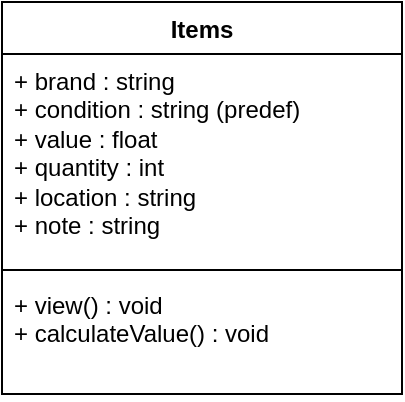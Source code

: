 <mxfile version="22.1.16" type="device">
  <diagram id="C5RBs43oDa-KdzZeNtuy" name="Page-1">
    <mxGraphModel dx="1232" dy="1187" grid="1" gridSize="10" guides="1" tooltips="1" connect="1" arrows="1" fold="1" page="1" pageScale="1" pageWidth="827" pageHeight="1169" math="0" shadow="0">
      <root>
        <mxCell id="WIyWlLk6GJQsqaUBKTNV-0" />
        <mxCell id="WIyWlLk6GJQsqaUBKTNV-1" parent="WIyWlLk6GJQsqaUBKTNV-0" />
        <mxCell id="UAmZXl30zNIk4IASY_Pk-0" value="Items" style="swimlane;fontStyle=1;align=center;verticalAlign=top;childLayout=stackLayout;horizontal=1;startSize=26;horizontalStack=0;resizeParent=1;resizeParentMax=0;resizeLast=0;collapsible=1;marginBottom=0;whiteSpace=wrap;html=1;" vertex="1" parent="WIyWlLk6GJQsqaUBKTNV-1">
          <mxGeometry x="80" y="80" width="200" height="196" as="geometry">
            <mxRectangle x="320" y="40" width="90" height="30" as="alternateBounds" />
          </mxGeometry>
        </mxCell>
        <mxCell id="UAmZXl30zNIk4IASY_Pk-1" value="+ brand : string&lt;br&gt;+ condition : string (predef)&lt;br&gt;+ value : float&lt;br&gt;+ quantity : int&lt;br&gt;+ location : string&lt;br&gt;+ note : string" style="text;strokeColor=none;fillColor=none;align=left;verticalAlign=top;spacingLeft=4;spacingRight=4;overflow=hidden;rotatable=0;points=[[0,0.5],[1,0.5]];portConstraint=eastwest;whiteSpace=wrap;html=1;" vertex="1" parent="UAmZXl30zNIk4IASY_Pk-0">
          <mxGeometry y="26" width="200" height="104" as="geometry" />
        </mxCell>
        <mxCell id="UAmZXl30zNIk4IASY_Pk-2" value="" style="line;strokeWidth=1;fillColor=none;align=left;verticalAlign=middle;spacingTop=-1;spacingLeft=3;spacingRight=3;rotatable=0;labelPosition=right;points=[];portConstraint=eastwest;strokeColor=inherit;" vertex="1" parent="UAmZXl30zNIk4IASY_Pk-0">
          <mxGeometry y="130" width="200" height="8" as="geometry" />
        </mxCell>
        <mxCell id="UAmZXl30zNIk4IASY_Pk-3" value="+ view() : void&lt;br&gt;+ calculateValue() : void" style="text;strokeColor=none;fillColor=none;align=left;verticalAlign=top;spacingLeft=4;spacingRight=4;overflow=hidden;rotatable=0;points=[[0,0.5],[1,0.5]];portConstraint=eastwest;whiteSpace=wrap;html=1;" vertex="1" parent="UAmZXl30zNIk4IASY_Pk-0">
          <mxGeometry y="138" width="200" height="58" as="geometry" />
        </mxCell>
      </root>
    </mxGraphModel>
  </diagram>
</mxfile>

